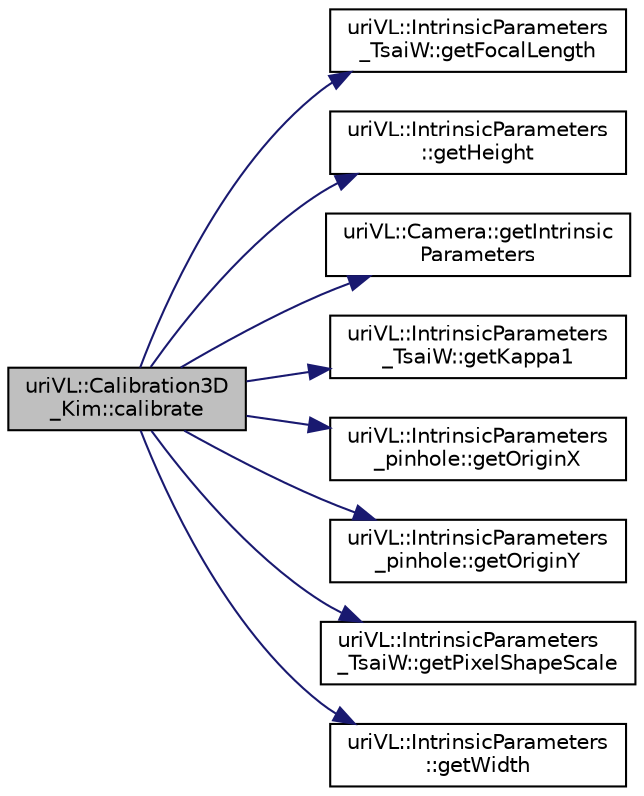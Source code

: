 digraph "uriVL::Calibration3D_Kim::calibrate"
{
  edge [fontname="Helvetica",fontsize="10",labelfontname="Helvetica",labelfontsize="10"];
  node [fontname="Helvetica",fontsize="10",shape=record];
  rankdir="LR";
  Node1 [label="uriVL::Calibration3D\l_Kim::calibrate",height=0.2,width=0.4,color="black", fillcolor="grey75", style="filled", fontcolor="black"];
  Node1 -> Node2 [color="midnightblue",fontsize="10",style="solid",fontname="Helvetica"];
  Node2 [label="uriVL::IntrinsicParameters\l_TsaiW::getFocalLength",height=0.2,width=0.4,color="black", fillcolor="white", style="filled",URL="$classuriVL_1_1IntrinsicParameters__TsaiW.html#abca253432bfe2837957298f1100f329e",tooltip="Returns the value of the focal length (in m). "];
  Node1 -> Node3 [color="midnightblue",fontsize="10",style="solid",fontname="Helvetica"];
  Node3 [label="uriVL::IntrinsicParameters\l::getHeight",height=0.2,width=0.4,color="black", fillcolor="white", style="filled",URL="$classuriVL_1_1IntrinsicParameters.html#a15cbe5b6b90812d1dcd331b03e6befe7",tooltip="Returns the height (in pixels) of the raster digitized. "];
  Node1 -> Node4 [color="midnightblue",fontsize="10",style="solid",fontname="Helvetica"];
  Node4 [label="uriVL::Camera::getIntrinsic\lParameters",height=0.2,width=0.4,color="black", fillcolor="white", style="filled",URL="$classuriVL_1_1Camera.html#aa3b777b8fced4fc984734b299b4e3425",tooltip="Returns the camera&#39;s intrinsic parameters, in read-only form. "];
  Node1 -> Node5 [color="midnightblue",fontsize="10",style="solid",fontname="Helvetica"];
  Node5 [label="uriVL::IntrinsicParameters\l_TsaiW::getKappa1",height=0.2,width=0.4,color="black", fillcolor="white", style="filled",URL="$classuriVL_1_1IntrinsicParameters__TsaiW.html#aa4e09d543071c042f206eed3d141f6e6",tooltip="Returns the value of the 1st order radial distortion parameter. "];
  Node1 -> Node6 [color="midnightblue",fontsize="10",style="solid",fontname="Helvetica"];
  Node6 [label="uriVL::IntrinsicParameters\l_pinhole::getOriginX",height=0.2,width=0.4,color="black", fillcolor="white", style="filled",URL="$classuriVL_1_1IntrinsicParameters__pinhole.html#a1f25dfe21badc335ec5a4160b13d04a3"];
  Node1 -> Node7 [color="midnightblue",fontsize="10",style="solid",fontname="Helvetica"];
  Node7 [label="uriVL::IntrinsicParameters\l_pinhole::getOriginY",height=0.2,width=0.4,color="black", fillcolor="white", style="filled",URL="$classuriVL_1_1IntrinsicParameters__pinhole.html#a30490ca8a2afc92d7ecdbbee74b2f933"];
  Node1 -> Node8 [color="midnightblue",fontsize="10",style="solid",fontname="Helvetica"];
  Node8 [label="uriVL::IntrinsicParameters\l_TsaiW::getPixelShapeScale",height=0.2,width=0.4,color="black", fillcolor="white", style="filled",URL="$classuriVL_1_1IntrinsicParameters__TsaiW.html#a98b02a77a791dc7a16e5b1fbe79b95e5",tooltip="Returns the value of the non-square pixel scale adjustment. "];
  Node1 -> Node9 [color="midnightblue",fontsize="10",style="solid",fontname="Helvetica"];
  Node9 [label="uriVL::IntrinsicParameters\l::getWidth",height=0.2,width=0.4,color="black", fillcolor="white", style="filled",URL="$classuriVL_1_1IntrinsicParameters.html#ad0c91a401664192976b58098d1742e5e",tooltip="Returns the width (in pixels) of the raster digitized. "];
}
